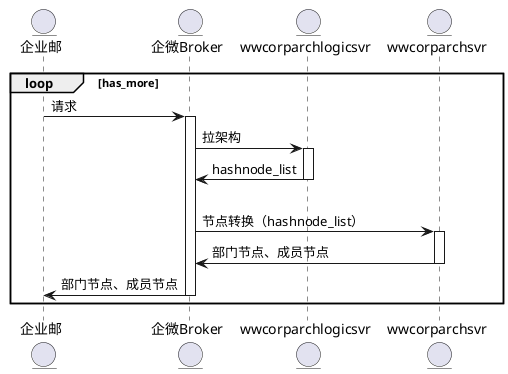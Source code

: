@startuml test
' title 企业邮拉架构

loop has_more
    entity 企业邮 as Eqymail
    entity 企微Broker as Ebroker
    entity wwcorparchlogicsvr as Egetarch
    entity wwcorparchsvr as Echangenode

    Eqymail -> Ebroker ++: 请求

    Ebroker -> Egetarch ++: 拉架构
    Ebroker <- Egetarch --: hashnode_list

    ||20||

    Ebroker -> Echangenode ++: 节点转换（hashnode_list）
    Ebroker <- Echangenode --: 部门节点、成员节点

    Eqymail <- Ebroker --: 部门节点、成员节点
end

@enduml